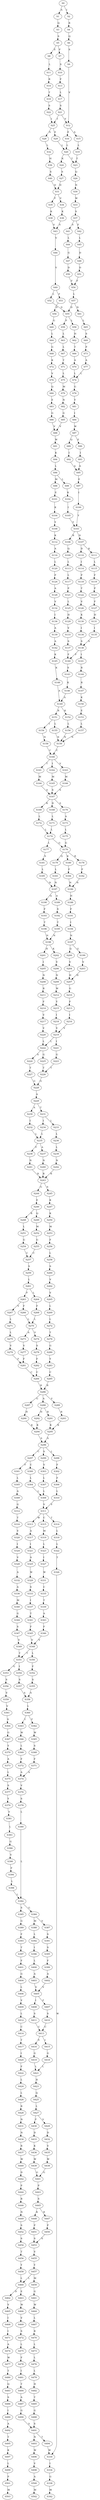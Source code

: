 strict digraph  {
	S0 -> S1 [ label = A ];
	S0 -> S2 [ label = I ];
	S1 -> S3 [ label = Q ];
	S2 -> S4 [ label = R ];
	S3 -> S5 [ label = S ];
	S4 -> S6 [ label = Q ];
	S5 -> S7 [ label = P ];
	S5 -> S8 [ label = E ];
	S6 -> S9 [ label = S ];
	S7 -> S10 [ label = S ];
	S8 -> S11 [ label = L ];
	S9 -> S12 [ label = V ];
	S10 -> S13 [ label = F ];
	S11 -> S14 [ label = R ];
	S12 -> S15 [ label = A ];
	S12 -> S16 [ label = E ];
	S13 -> S17 [ label = L ];
	S14 -> S18 [ label = T ];
	S15 -> S19 [ label = L ];
	S16 -> S20 [ label = L ];
	S17 -> S21 [ label = S ];
	S18 -> S22 [ label = S ];
	S19 -> S23 [ label = T ];
	S20 -> S24 [ label = K ];
	S20 -> S23 [ label = T ];
	S21 -> S12 [ label = V ];
	S21 -> S25 [ label = I ];
	S22 -> S25 [ label = I ];
	S23 -> S26 [ label = Q ];
	S24 -> S27 [ label = S ];
	S25 -> S28 [ label = S ];
	S25 -> S29 [ label = E ];
	S26 -> S30 [ label = N ];
	S27 -> S31 [ label = D ];
	S28 -> S32 [ label = L ];
	S29 -> S20 [ label = L ];
	S30 -> S33 [ label = W ];
	S31 -> S34 [ label = V ];
	S31 -> S35 [ label = F ];
	S32 -> S36 [ label = H ];
	S33 -> S37 [ label = S ];
	S34 -> S38 [ label = K ];
	S35 -> S39 [ label = K ];
	S36 -> S40 [ label = S ];
	S37 -> S41 [ label = V ];
	S37 -> S42 [ label = F ];
	S38 -> S43 [ label = V ];
	S39 -> S43 [ label = V ];
	S40 -> S31 [ label = D ];
	S41 -> S44 [ label = L ];
	S42 -> S45 [ label = L ];
	S43 -> S46 [ label = V ];
	S44 -> S47 [ label = G ];
	S45 -> S48 [ label = D ];
	S46 -> S49 [ label = V ];
	S47 -> S50 [ label = D ];
	S48 -> S51 [ label = D ];
	S49 -> S52 [ label = L ];
	S49 -> S53 [ label = F ];
	S50 -> S54 [ label = F ];
	S51 -> S54 [ label = F ];
	S52 -> S55 [ label = D ];
	S53 -> S56 [ label = D ];
	S54 -> S57 [ label = L ];
	S55 -> S58 [ label = L ];
	S55 -> S59 [ label = P ];
	S56 -> S60 [ label = G ];
	S57 -> S55 [ label = D ];
	S57 -> S61 [ label = N ];
	S58 -> S62 [ label = H ];
	S59 -> S63 [ label = L ];
	S60 -> S64 [ label = L ];
	S61 -> S65 [ label = L ];
	S62 -> S66 [ label = T ];
	S63 -> S67 [ label = L ];
	S64 -> S68 [ label = G ];
	S65 -> S69 [ label = S ];
	S66 -> S70 [ label = A ];
	S67 -> S71 [ label = T ];
	S68 -> S72 [ label = K ];
	S69 -> S73 [ label = P ];
	S70 -> S74 [ label = L ];
	S71 -> S75 [ label = L ];
	S72 -> S76 [ label = V ];
	S73 -> S77 [ label = A ];
	S74 -> S78 [ label = G ];
	S75 -> S79 [ label = M ];
	S76 -> S80 [ label = Q ];
	S77 -> S74 [ label = L ];
	S78 -> S81 [ label = Y ];
	S79 -> S82 [ label = N ];
	S80 -> S83 [ label = E ];
	S81 -> S84 [ label = I ];
	S82 -> S85 [ label = G ];
	S83 -> S86 [ label = G ];
	S84 -> S87 [ label = W ];
	S85 -> S88 [ label = V ];
	S86 -> S88 [ label = V ];
	S87 -> S89 [ label = Q ];
	S87 -> S90 [ label = E ];
	S88 -> S91 [ label = W ];
	S89 -> S92 [ label = I ];
	S90 -> S93 [ label = I ];
	S91 -> S94 [ label = K ];
	S92 -> S95 [ label = A ];
	S93 -> S95 [ label = A ];
	S94 -> S96 [ label = L ];
	S95 -> S97 [ label = E ];
	S96 -> S98 [ label = M ];
	S96 -> S99 [ label = L ];
	S97 -> S100 [ label = I ];
	S98 -> S101 [ label = E ];
	S99 -> S102 [ label = K ];
	S100 -> S103 [ label = Y ];
	S101 -> S104 [ label = K ];
	S102 -> S105 [ label = I ];
	S103 -> S106 [ label = R ];
	S103 -> S107 [ label = N ];
	S104 -> S108 [ label = Y ];
	S105 -> S103 [ label = Y ];
	S106 -> S109 [ label = Q ];
	S107 -> S110 [ label = D ];
	S107 -> S111 [ label = K ];
	S108 -> S112 [ label = K ];
	S109 -> S113 [ label = L ];
	S110 -> S114 [ label = I ];
	S111 -> S115 [ label = L ];
	S112 -> S116 [ label = A ];
	S113 -> S117 [ label = L ];
	S114 -> S118 [ label = P ];
	S115 -> S119 [ label = F ];
	S116 -> S120 [ label = L ];
	S117 -> S121 [ label = P ];
	S118 -> S122 [ label = T ];
	S119 -> S123 [ label = P ];
	S120 -> S124 [ label = P ];
	S121 -> S125 [ label = L ];
	S122 -> S126 [ label = V ];
	S123 -> S127 [ label = F ];
	S124 -> S128 [ label = A ];
	S125 -> S129 [ label = H ];
	S126 -> S130 [ label = K ];
	S127 -> S131 [ label = H ];
	S128 -> S132 [ label = V ];
	S129 -> S133 [ label = V ];
	S130 -> S134 [ label = I ];
	S131 -> S135 [ label = I ];
	S132 -> S136 [ label = I ];
	S133 -> S137 [ label = S ];
	S134 -> S138 [ label = S ];
	S135 -> S138 [ label = S ];
	S136 -> S139 [ label = A ];
	S137 -> S140 [ label = F ];
	S138 -> S141 [ label = I ];
	S138 -> S140 [ label = F ];
	S139 -> S142 [ label = A ];
	S140 -> S143 [ label = S ];
	S141 -> S144 [ label = R ];
	S142 -> S145 [ label = K ];
	S143 -> S146 [ label = K ];
	S144 -> S147 [ label = R ];
	S145 -> S148 [ label = K ];
	S146 -> S149 [ label = A ];
	S147 -> S150 [ label = K ];
	S148 -> S149 [ label = A ];
	S149 -> S151 [ label = R ];
	S149 -> S152 [ label = K ];
	S150 -> S153 [ label = E ];
	S151 -> S154 [ label = I ];
	S151 -> S155 [ label = L ];
	S152 -> S156 [ label = L ];
	S153 -> S157 [ label = L ];
	S154 -> S158 [ label = N ];
	S155 -> S159 [ label = N ];
	S156 -> S159 [ label = N ];
	S157 -> S159 [ label = N ];
	S158 -> S160 [ label = C ];
	S159 -> S160 [ label = C ];
	S160 -> S161 [ label = T ];
	S160 -> S162 [ label = I ];
	S160 -> S163 [ label = V ];
	S161 -> S164 [ label = M ];
	S162 -> S165 [ label = M ];
	S163 -> S166 [ label = M ];
	S164 -> S167 [ label = S ];
	S165 -> S167 [ label = S ];
	S166 -> S167 [ label = S ];
	S167 -> S168 [ label = D ];
	S167 -> S169 [ label = K ];
	S167 -> S170 [ label = S ];
	S168 -> S171 [ label = L ];
	S169 -> S172 [ label = L ];
	S170 -> S173 [ label = A ];
	S171 -> S174 [ label = L ];
	S172 -> S174 [ label = L ];
	S173 -> S175 [ label = L ];
	S174 -> S176 [ label = G ];
	S174 -> S177 [ label = L ];
	S175 -> S176 [ label = G ];
	S176 -> S178 [ label = R ];
	S176 -> S179 [ label = Q ];
	S176 -> S180 [ label = K ];
	S177 -> S181 [ label = S ];
	S178 -> S182 [ label = F ];
	S179 -> S183 [ label = L ];
	S180 -> S184 [ label = F ];
	S181 -> S185 [ label = L ];
	S182 -> S186 [ label = N ];
	S183 -> S187 [ label = N ];
	S184 -> S186 [ label = N ];
	S185 -> S187 [ label = N ];
	S186 -> S188 [ label = H ];
	S187 -> S189 [ label = A ];
	S187 -> S190 [ label = Q ];
	S188 -> S191 [ label = F ];
	S189 -> S192 [ label = S ];
	S190 -> S193 [ label = F ];
	S191 -> S194 [ label = I ];
	S192 -> S195 [ label = T ];
	S193 -> S196 [ label = T ];
	S194 -> S197 [ label = N ];
	S195 -> S198 [ label = N ];
	S196 -> S198 [ label = N ];
	S197 -> S199 [ label = G ];
	S197 -> S200 [ label = Q ];
	S198 -> S201 [ label = H ];
	S198 -> S202 [ label = K ];
	S199 -> S203 [ label = V ];
	S200 -> S204 [ label = V ];
	S201 -> S205 [ label = I ];
	S202 -> S206 [ label = V ];
	S203 -> S207 [ label = H ];
	S204 -> S207 [ label = H ];
	S205 -> S208 [ label = N ];
	S206 -> S209 [ label = N ];
	S207 -> S210 [ label = G ];
	S208 -> S211 [ label = R ];
	S209 -> S212 [ label = W ];
	S210 -> S213 [ label = F ];
	S211 -> S214 [ label = F ];
	S212 -> S215 [ label = Y ];
	S213 -> S216 [ label = I ];
	S214 -> S217 [ label = V ];
	S215 -> S218 [ label = I ];
	S216 -> S219 [ label = V ];
	S217 -> S220 [ label = V ];
	S218 -> S219 [ label = V ];
	S219 -> S221 [ label = I ];
	S219 -> S222 [ label = L ];
	S220 -> S222 [ label = L ];
	S221 -> S223 [ label = G ];
	S222 -> S224 [ label = S ];
	S222 -> S225 [ label = G ];
	S223 -> S226 [ label = T ];
	S224 -> S227 [ label = T ];
	S225 -> S226 [ label = T ];
	S226 -> S228 [ label = G ];
	S227 -> S228 [ label = G ];
	S228 -> S229 [ label = A ];
	S229 -> S230 [ label = A ];
	S229 -> S231 [ label = T ];
	S230 -> S232 [ label = I ];
	S231 -> S233 [ label = L ];
	S231 -> S234 [ label = I ];
	S232 -> S235 [ label = L ];
	S233 -> S236 [ label = L ];
	S234 -> S235 [ label = L ];
	S235 -> S237 [ label = A ];
	S235 -> S238 [ label = F ];
	S236 -> S239 [ label = L ];
	S237 -> S240 [ label = N ];
	S238 -> S241 [ label = N ];
	S239 -> S242 [ label = N ];
	S240 -> S243 [ label = R ];
	S241 -> S243 [ label = R ];
	S242 -> S243 [ label = R ];
	S243 -> S244 [ label = G ];
	S243 -> S245 [ label = S ];
	S244 -> S246 [ label = E ];
	S245 -> S247 [ label = K ];
	S246 -> S248 [ label = R ];
	S246 -> S249 [ label = Q ];
	S247 -> S250 [ label = K ];
	S248 -> S251 [ label = L ];
	S249 -> S252 [ label = M ];
	S250 -> S253 [ label = M ];
	S251 -> S254 [ label = G ];
	S252 -> S255 [ label = G ];
	S253 -> S256 [ label = F ];
	S254 -> S257 [ label = C ];
	S255 -> S257 [ label = C ];
	S256 -> S258 [ label = L ];
	S257 -> S259 [ label = S ];
	S258 -> S260 [ label = S ];
	S259 -> S261 [ label = L ];
	S260 -> S262 [ label = V ];
	S261 -> S263 [ label = F ];
	S261 -> S264 [ label = L ];
	S262 -> S265 [ label = V ];
	S263 -> S266 [ label = F ];
	S263 -> S267 [ label = V ];
	S264 -> S268 [ label = F ];
	S265 -> S269 [ label = L ];
	S266 -> S270 [ label = L ];
	S267 -> S271 [ label = L ];
	S268 -> S270 [ label = L ];
	S269 -> S272 [ label = L ];
	S270 -> S273 [ label = A ];
	S270 -> S274 [ label = V ];
	S271 -> S275 [ label = L ];
	S272 -> S276 [ label = T ];
	S273 -> S277 [ label = V ];
	S274 -> S278 [ label = S ];
	S275 -> S279 [ label = V ];
	S276 -> S280 [ label = G ];
	S277 -> S281 [ label = F ];
	S278 -> S282 [ label = F ];
	S279 -> S281 [ label = F ];
	S280 -> S283 [ label = Y ];
	S281 -> S284 [ label = C ];
	S282 -> S284 [ label = C ];
	S283 -> S285 [ label = C ];
	S284 -> S286 [ label = R ];
	S285 -> S286 [ label = R ];
	S286 -> S287 [ label = G ];
	S286 -> S288 [ label = A ];
	S286 -> S289 [ label = V ];
	S287 -> S290 [ label = H ];
	S288 -> S291 [ label = R ];
	S288 -> S292 [ label = H ];
	S289 -> S293 [ label = R ];
	S290 -> S294 [ label = K ];
	S291 -> S295 [ label = K ];
	S292 -> S294 [ label = K ];
	S293 -> S295 [ label = K ];
	S294 -> S296 [ label = S ];
	S295 -> S296 [ label = S ];
	S296 -> S297 [ label = C ];
	S296 -> S298 [ label = L ];
	S296 -> S299 [ label = S ];
	S297 -> S300 [ label = C ];
	S297 -> S301 [ label = F ];
	S298 -> S302 [ label = F ];
	S299 -> S303 [ label = V ];
	S300 -> S304 [ label = L ];
	S301 -> S305 [ label = L ];
	S302 -> S306 [ label = F ];
	S303 -> S307 [ label = L ];
	S304 -> S308 [ label = L ];
	S305 -> S309 [ label = A ];
	S306 -> S310 [ label = L ];
	S307 -> S308 [ label = L ];
	S308 -> S311 [ label = V ];
	S309 -> S312 [ label = G ];
	S310 -> S311 [ label = V ];
	S311 -> S313 [ label = W ];
	S311 -> S314 [ label = T ];
	S311 -> S315 [ label = C ];
	S312 -> S316 [ label = T ];
	S313 -> S317 [ label = A ];
	S314 -> S318 [ label = L ];
	S315 -> S319 [ label = M ];
	S316 -> S320 [ label = V ];
	S317 -> S321 [ label = I ];
	S318 -> S322 [ label = L ];
	S319 -> S323 [ label = L ];
	S320 -> S324 [ label = I ];
	S321 -> S325 [ label = A ];
	S322 -> S326 [ label = T ];
	S323 -> S327 [ label = I ];
	S324 -> S328 [ label = V ];
	S325 -> S329 [ label = W ];
	S326 -> S330 [ label = W ];
	S327 -> S331 [ label = W ];
	S328 -> S332 [ label = A ];
	S329 -> S333 [ label = S ];
	S330 -> S334 [ label = I ];
	S331 -> S335 [ label = C ];
	S332 -> S336 [ label = A ];
	S333 -> S337 [ label = I ];
	S334 -> S338 [ label = G ];
	S335 -> S339 [ label = T ];
	S336 -> S340 [ label = M ];
	S337 -> S341 [ label = T ];
	S338 -> S342 [ label = M ];
	S339 -> S343 [ label = A ];
	S340 -> S344 [ label = G ];
	S341 -> S345 [ label = F ];
	S343 -> S346 [ label = F ];
	S344 -> S347 [ label = S ];
	S345 -> S348 [ label = V ];
	S346 -> S348 [ label = V ];
	S347 -> S349 [ label = V ];
	S348 -> S350 [ label = L ];
	S348 -> S351 [ label = T ];
	S349 -> S351 [ label = T ];
	S350 -> S352 [ label = F ];
	S351 -> S353 [ label = G ];
	S351 -> S354 [ label = I ];
	S352 -> S355 [ label = S ];
	S353 -> S356 [ label = S ];
	S354 -> S357 [ label = S ];
	S355 -> S358 [ label = S ];
	S356 -> S359 [ label = V ];
	S357 -> S358 [ label = S ];
	S358 -> S360 [ label = L ];
	S359 -> S361 [ label = V ];
	S360 -> S362 [ label = F ];
	S360 -> S363 [ label = I ];
	S361 -> S364 [ label = S ];
	S362 -> S365 [ label = W ];
	S363 -> S366 [ label = W ];
	S364 -> S367 [ label = G ];
	S365 -> S368 [ label = S ];
	S366 -> S369 [ label = L ];
	S367 -> S370 [ label = Y ];
	S368 -> S371 [ label = F ];
	S369 -> S372 [ label = F ];
	S370 -> S373 [ label = A ];
	S371 -> S374 [ label = A ];
	S372 -> S374 [ label = A ];
	S373 -> S375 [ label = L ];
	S374 -> S376 [ label = V ];
	S375 -> S377 [ label = S ];
	S376 -> S378 [ label = S ];
	S377 -> S379 [ label = Y ];
	S378 -> S380 [ label = L ];
	S379 -> S381 [ label = Y ];
	S380 -> S382 [ label = L ];
	S381 -> S383 [ label = L ];
	S382 -> S384 [ label = G ];
	S382 -> S385 [ label = S ];
	S383 -> S386 [ label = G ];
	S384 -> S387 [ label = V ];
	S384 -> S388 [ label = M ];
	S385 -> S389 [ label = G ];
	S386 -> S390 [ label = V ];
	S387 -> S391 [ label = S ];
	S388 -> S392 [ label = L ];
	S389 -> S393 [ label = F ];
	S390 -> S394 [ label = F ];
	S391 -> S395 [ label = S ];
	S392 -> S396 [ label = I ];
	S393 -> S397 [ label = T ];
	S394 -> S398 [ label = L ];
	S395 -> S399 [ label = F ];
	S396 -> S400 [ label = L ];
	S397 -> S401 [ label = F ];
	S398 -> S382 [ label = L ];
	S399 -> S402 [ label = A ];
	S400 -> S403 [ label = A ];
	S401 -> S404 [ label = G ];
	S402 -> S405 [ label = V ];
	S403 -> S405 [ label = V ];
	S404 -> S406 [ label = L ];
	S405 -> S407 [ label = F ];
	S405 -> S408 [ label = I ];
	S406 -> S409 [ label = V ];
	S407 -> S410 [ label = S ];
	S408 -> S411 [ label = S ];
	S409 -> S412 [ label = L ];
	S410 -> S413 [ label = C ];
	S411 -> S413 [ label = C ];
	S412 -> S414 [ label = C ];
	S413 -> S415 [ label = I ];
	S413 -> S416 [ label = V ];
	S414 -> S417 [ label = T ];
	S415 -> S418 [ label = G ];
	S416 -> S419 [ label = G ];
	S417 -> S420 [ label = I ];
	S418 -> S421 [ label = L ];
	S419 -> S421 [ label = L ];
	S420 -> S422 [ label = F ];
	S421 -> S423 [ label = H ];
	S422 -> S424 [ label = L ];
	S423 -> S425 [ label = Q ];
	S424 -> S426 [ label = L ];
	S425 -> S427 [ label = L ];
	S426 -> S428 [ label = R ];
	S427 -> S429 [ label = V ];
	S427 -> S430 [ label = F ];
	S428 -> S431 [ label = N ];
	S429 -> S432 [ label = D ];
	S430 -> S433 [ label = D ];
	S431 -> S434 [ label = N ];
	S432 -> S435 [ label = V ];
	S433 -> S436 [ label = K ];
	S434 -> S437 [ label = R ];
	S435 -> S438 [ label = W ];
	S436 -> S439 [ label = W ];
	S437 -> S440 [ label = W ];
	S438 -> S441 [ label = G ];
	S439 -> S441 [ label = G ];
	S440 -> S442 [ label = D ];
	S441 -> S443 [ label = P ];
	S442 -> S444 [ label = P ];
	S443 -> S445 [ label = S ];
	S444 -> S446 [ label = R ];
	S445 -> S447 [ label = R ];
	S445 -> S448 [ label = K ];
	S446 -> S449 [ label = N ];
	S447 -> S450 [ label = P ];
	S448 -> S451 [ label = P ];
	S449 -> S452 [ label = S ];
	S450 -> S453 [ label = S ];
	S451 -> S453 [ label = S ];
	S452 -> S454 [ label = S ];
	S453 -> S455 [ label = V ];
	S454 -> S456 [ label = T ];
	S455 -> S457 [ label = Y ];
	S456 -> S458 [ label = Y ];
	S457 -> S459 [ label = M ];
	S457 -> S460 [ label = L ];
	S458 -> S460 [ label = L ];
	S459 -> S461 [ label = G ];
	S460 -> S462 [ label = D ];
	S460 -> S463 [ label = E ];
	S461 -> S464 [ label = W ];
	S462 -> S465 [ label = V ];
	S463 -> S466 [ label = W ];
	S464 -> S467 [ label = L ];
	S465 -> S468 [ label = I ];
	S466 -> S469 [ label = V ];
	S467 -> S470 [ label = R ];
	S468 -> S471 [ label = I ];
	S469 -> S472 [ label = S ];
	S470 -> S473 [ label = L ];
	S471 -> S474 [ label = A ];
	S472 -> S475 [ label = L ];
	S473 -> S476 [ label = L ];
	S474 -> S477 [ label = W ];
	S475 -> S478 [ label = F ];
	S476 -> S479 [ label = L ];
	S477 -> S480 [ label = T ];
	S478 -> S481 [ label = I ];
	S479 -> S482 [ label = H ];
	S480 -> S483 [ label = Q ];
	S481 -> S484 [ label = T ];
	S482 -> S485 [ label = T ];
	S483 -> S486 [ label = S ];
	S484 -> S487 [ label = A ];
	S485 -> S488 [ label = G ];
	S486 -> S489 [ label = I ];
	S487 -> S490 [ label = G ];
	S488 -> S491 [ label = S ];
	S489 -> S492 [ label = A ];
	S490 -> S491 [ label = S ];
	S491 -> S493 [ label = N ];
	S491 -> S494 [ label = T ];
	S492 -> S495 [ label = T ];
	S493 -> S496 [ label = W ];
	S494 -> S330 [ label = W ];
	S495 -> S497 [ label = K ];
	S496 -> S498 [ label = V ];
	S497 -> S499 [ label = L ];
	S498 -> S500 [ label = A ];
	S499 -> S501 [ label = P ];
	S500 -> S502 [ label = M ];
	S501 -> S503 [ label = M ];
}
